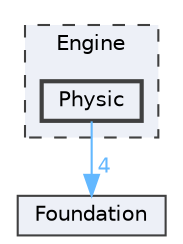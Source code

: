 digraph "Engine/Physic"
{
 // LATEX_PDF_SIZE
  bgcolor="transparent";
  edge [fontname=Helvetica,fontsize=10,labelfontname=Helvetica,labelfontsize=10];
  node [fontname=Helvetica,fontsize=10,shape=box,height=0.2,width=0.4];
  compound=true
  subgraph clusterdir_0b6ee6e7e9547e675db4add2e5de97da {
    graph [ bgcolor="#edf0f7", pencolor="grey25", label="Engine", fontname=Helvetica,fontsize=10 style="filled,dashed", URL="dir_0b6ee6e7e9547e675db4add2e5de97da.html",tooltip=""]
  dir_8c85e81d571a4a64f072ff417f542c34 [label="Physic", fillcolor="#edf0f7", color="grey25", style="filled,bold", URL="dir_8c85e81d571a4a64f072ff417f542c34.html",tooltip=""];
  }
  dir_9c6fecefc2ae141615c171b02bcc3e3f [label="Foundation", fillcolor="#edf0f7", color="grey25", style="filled", URL="dir_9c6fecefc2ae141615c171b02bcc3e3f.html",tooltip=""];
  dir_8c85e81d571a4a64f072ff417f542c34->dir_9c6fecefc2ae141615c171b02bcc3e3f [headlabel="4", labeldistance=1.5 headhref="dir_000004_000002.html" href="dir_000004_000002.html" color="steelblue1" fontcolor="steelblue1"];
}
